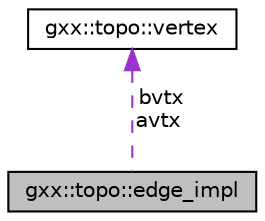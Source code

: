 digraph "gxx::topo::edge_impl"
{
  edge [fontname="Helvetica",fontsize="10",labelfontname="Helvetica",labelfontsize="10"];
  node [fontname="Helvetica",fontsize="10",shape=record];
  Node1 [label="gxx::topo::edge_impl",height=0.2,width=0.4,color="black", fillcolor="grey75", style="filled", fontcolor="black"];
  Node2 -> Node1 [dir="back",color="darkorchid3",fontsize="10",style="dashed",label=" bvtx\navtx" ,fontname="Helvetica"];
  Node2 [label="gxx::topo::vertex",height=0.2,width=0.4,color="black", fillcolor="white", style="filled",URL="$classgxx_1_1topo_1_1vertex.html"];
}
